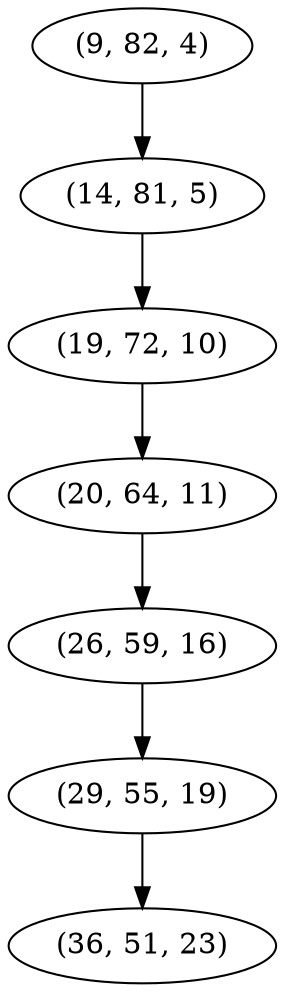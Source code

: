 digraph tree {
    "(9, 82, 4)";
    "(14, 81, 5)";
    "(19, 72, 10)";
    "(20, 64, 11)";
    "(26, 59, 16)";
    "(29, 55, 19)";
    "(36, 51, 23)";
    "(9, 82, 4)" -> "(14, 81, 5)";
    "(14, 81, 5)" -> "(19, 72, 10)";
    "(19, 72, 10)" -> "(20, 64, 11)";
    "(20, 64, 11)" -> "(26, 59, 16)";
    "(26, 59, 16)" -> "(29, 55, 19)";
    "(29, 55, 19)" -> "(36, 51, 23)";
}
